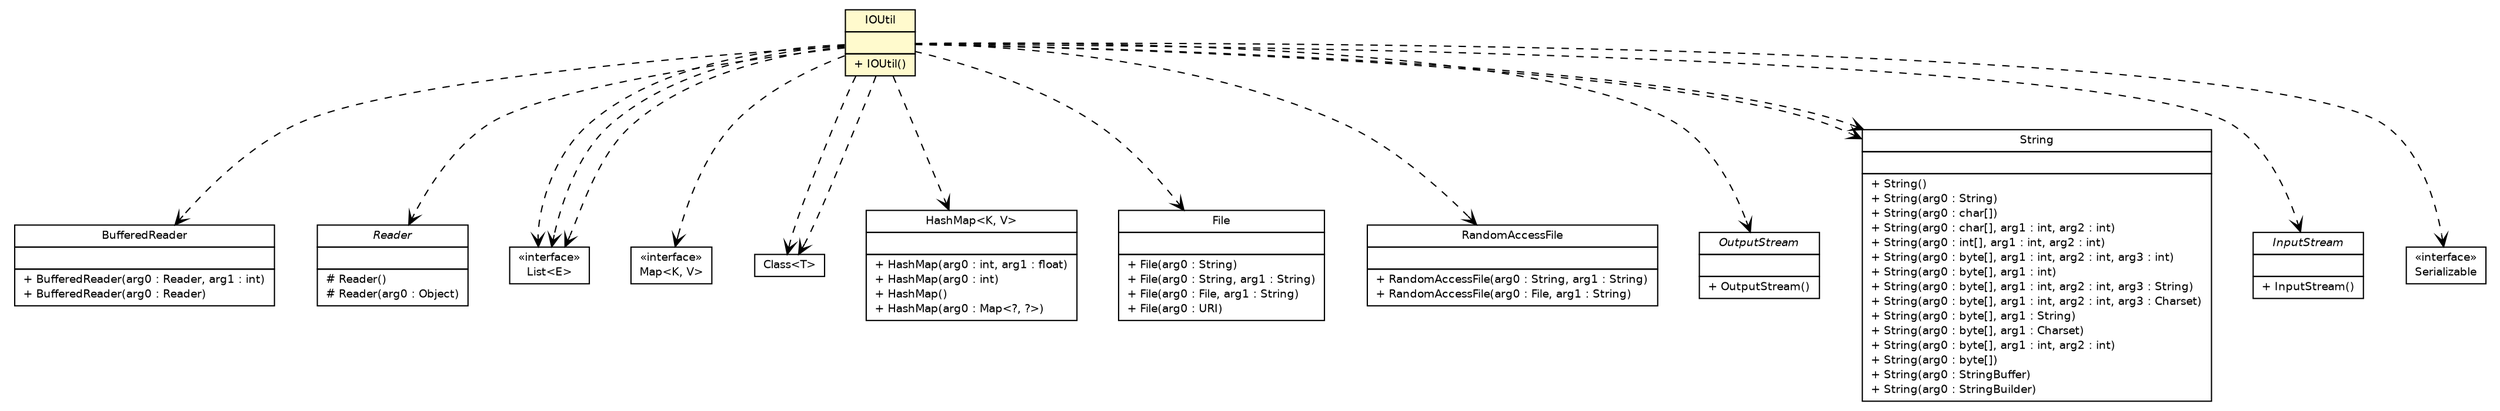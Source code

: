 #!/usr/local/bin/dot
#
# Class diagram 
# Generated by UmlGraph version 4.6 (http://www.spinellis.gr/sw/umlgraph)
#

digraph G {
	edge [fontname="Helvetica",fontsize=10,labelfontname="Helvetica",labelfontsize=10];
	node [fontname="Helvetica",fontsize=10,shape=plaintext];
	// org.soul.treeSplit.IOUtil
	c7109 [label=<<table border="0" cellborder="1" cellspacing="0" cellpadding="2" port="p" bgcolor="lemonChiffon" href="./IOUtil.html">
		<tr><td><table border="0" cellspacing="0" cellpadding="1">
			<tr><td> IOUtil </td></tr>
		</table></td></tr>
		<tr><td><table border="0" cellspacing="0" cellpadding="1">
			<tr><td align="left">  </td></tr>
		</table></td></tr>
		<tr><td><table border="0" cellspacing="0" cellpadding="1">
			<tr><td align="left"> + IOUtil() </td></tr>
		</table></td></tr>
		</table>>, fontname="Helvetica", fontcolor="black", fontsize=9.0];
	// org.soul.treeSplit.IOUtil DEPEND java.io.BufferedReader
	c7109:p -> c7142:p [taillabel="", label="", headlabel="", fontname="Helvetica", fontcolor="black", fontsize=10.0, color="black", arrowhead=open, style=dashed];
	// org.soul.treeSplit.IOUtil DEPEND java.io.Reader
	c7109:p -> c7143:p [taillabel="", label="", headlabel="", fontname="Helvetica", fontcolor="black", fontsize=10.0, color="black", arrowhead=open, style=dashed];
	// org.soul.treeSplit.IOUtil DEPEND java.util.List<E>
	c7109:p -> c7144:p [taillabel="", label="", headlabel="", fontname="Helvetica", fontcolor="black", fontsize=10.0, color="black", arrowhead=open, style=dashed];
	// org.soul.treeSplit.IOUtil DEPEND java.util.Map<K, V>
	c7109:p -> c7145:p [taillabel="", label="", headlabel="", fontname="Helvetica", fontcolor="black", fontsize=10.0, color="black", arrowhead=open, style=dashed];
	// org.soul.treeSplit.IOUtil DEPEND java.lang.Class<T>
	c7109:p -> c7161:p [taillabel="", label="", headlabel="", fontname="Helvetica", fontcolor="black", fontsize=10.0, color="black", arrowhead=open, style=dashed];
	// org.soul.treeSplit.IOUtil DEPEND java.util.HashMap<K, V>
	c7109:p -> c7162:p [taillabel="", label="", headlabel="", fontname="Helvetica", fontcolor="black", fontsize=10.0, color="black", arrowhead=open, style=dashed];
	// org.soul.treeSplit.IOUtil DEPEND java.io.File
	c7109:p -> c7163:p [taillabel="", label="", headlabel="", fontname="Helvetica", fontcolor="black", fontsize=10.0, color="black", arrowhead=open, style=dashed];
	// org.soul.treeSplit.IOUtil DEPEND java.io.RandomAccessFile
	c7109:p -> c7167:p [taillabel="", label="", headlabel="", fontname="Helvetica", fontcolor="black", fontsize=10.0, color="black", arrowhead=open, style=dashed];
	// org.soul.treeSplit.IOUtil DEPEND java.util.List<E>
	c7109:p -> c7144:p [taillabel="", label="", headlabel="", fontname="Helvetica", fontcolor="black", fontsize=10.0, color="black", arrowhead=open, style=dashed];
	// org.soul.treeSplit.IOUtil DEPEND java.io.OutputStream
	c7109:p -> c7169:p [taillabel="", label="", headlabel="", fontname="Helvetica", fontcolor="black", fontsize=10.0, color="black", arrowhead=open, style=dashed];
	// org.soul.treeSplit.IOUtil DEPEND java.lang.String
	c7109:p -> c7170:p [taillabel="", label="", headlabel="", fontname="Helvetica", fontcolor="black", fontsize=10.0, color="black", arrowhead=open, style=dashed];
	// org.soul.treeSplit.IOUtil DEPEND java.lang.Class<T>
	c7109:p -> c7161:p [taillabel="", label="", headlabel="", fontname="Helvetica", fontcolor="black", fontsize=10.0, color="black", arrowhead=open, style=dashed];
	// org.soul.treeSplit.IOUtil DEPEND java.io.InputStream
	c7109:p -> c7171:p [taillabel="", label="", headlabel="", fontname="Helvetica", fontcolor="black", fontsize=10.0, color="black", arrowhead=open, style=dashed];
	// org.soul.treeSplit.IOUtil DEPEND java.util.List<E>
	c7109:p -> c7144:p [taillabel="", label="", headlabel="", fontname="Helvetica", fontcolor="black", fontsize=10.0, color="black", arrowhead=open, style=dashed];
	// org.soul.treeSplit.IOUtil DEPEND java.lang.String
	c7109:p -> c7170:p [taillabel="", label="", headlabel="", fontname="Helvetica", fontcolor="black", fontsize=10.0, color="black", arrowhead=open, style=dashed];
	// org.soul.treeSplit.IOUtil DEPEND java.io.Serializable
	c7109:p -> c7172:p [taillabel="", label="", headlabel="", fontname="Helvetica", fontcolor="black", fontsize=10.0, color="black", arrowhead=open, style=dashed];
	// java.io.InputStream
	c7171 [label=<<table border="0" cellborder="1" cellspacing="0" cellpadding="2" port="p" href="http://java.sun.com/j2se/1.4.2/docs/api/java/io/InputStream.html">
		<tr><td><table border="0" cellspacing="0" cellpadding="1">
			<tr><td><font face="Helvetica-Oblique"> InputStream </font></td></tr>
		</table></td></tr>
		<tr><td><table border="0" cellspacing="0" cellpadding="1">
			<tr><td align="left">  </td></tr>
		</table></td></tr>
		<tr><td><table border="0" cellspacing="0" cellpadding="1">
			<tr><td align="left"> + InputStream() </td></tr>
		</table></td></tr>
		</table>>, fontname="Helvetica", fontcolor="black", fontsize=9.0];
	// java.io.BufferedReader
	c7142 [label=<<table border="0" cellborder="1" cellspacing="0" cellpadding="2" port="p" href="http://java.sun.com/j2se/1.4.2/docs/api/java/io/BufferedReader.html">
		<tr><td><table border="0" cellspacing="0" cellpadding="1">
			<tr><td> BufferedReader </td></tr>
		</table></td></tr>
		<tr><td><table border="0" cellspacing="0" cellpadding="1">
			<tr><td align="left">  </td></tr>
		</table></td></tr>
		<tr><td><table border="0" cellspacing="0" cellpadding="1">
			<tr><td align="left"> + BufferedReader(arg0 : Reader, arg1 : int) </td></tr>
			<tr><td align="left"> + BufferedReader(arg0 : Reader) </td></tr>
		</table></td></tr>
		</table>>, fontname="Helvetica", fontcolor="black", fontsize=9.0];
	// java.lang.Class<T>
	c7161 [label=<<table border="0" cellborder="1" cellspacing="0" cellpadding="2" port="p" href="http://java.sun.com/j2se/1.4.2/docs/api/java/lang/Class.html">
		<tr><td><table border="0" cellspacing="0" cellpadding="1">
			<tr><td> Class&lt;T&gt; </td></tr>
		</table></td></tr>
		</table>>, fontname="Helvetica", fontcolor="black", fontsize=9.0];
	// java.io.RandomAccessFile
	c7167 [label=<<table border="0" cellborder="1" cellspacing="0" cellpadding="2" port="p" href="http://java.sun.com/j2se/1.4.2/docs/api/java/io/RandomAccessFile.html">
		<tr><td><table border="0" cellspacing="0" cellpadding="1">
			<tr><td> RandomAccessFile </td></tr>
		</table></td></tr>
		<tr><td><table border="0" cellspacing="0" cellpadding="1">
			<tr><td align="left">  </td></tr>
		</table></td></tr>
		<tr><td><table border="0" cellspacing="0" cellpadding="1">
			<tr><td align="left"> + RandomAccessFile(arg0 : String, arg1 : String) </td></tr>
			<tr><td align="left"> + RandomAccessFile(arg0 : File, arg1 : String) </td></tr>
		</table></td></tr>
		</table>>, fontname="Helvetica", fontcolor="black", fontsize=9.0];
	// java.io.Serializable
	c7172 [label=<<table border="0" cellborder="1" cellspacing="0" cellpadding="2" port="p" href="http://java.sun.com/j2se/1.4.2/docs/api/java/io/Serializable.html">
		<tr><td><table border="0" cellspacing="0" cellpadding="1">
			<tr><td> &laquo;interface&raquo; </td></tr>
			<tr><td> Serializable </td></tr>
		</table></td></tr>
		</table>>, fontname="Helvetica", fontcolor="black", fontsize=9.0];
	// java.util.List<E>
	c7144 [label=<<table border="0" cellborder="1" cellspacing="0" cellpadding="2" port="p" href="http://java.sun.com/j2se/1.4.2/docs/api/java/util/List.html">
		<tr><td><table border="0" cellspacing="0" cellpadding="1">
			<tr><td> &laquo;interface&raquo; </td></tr>
			<tr><td> List&lt;E&gt; </td></tr>
		</table></td></tr>
		</table>>, fontname="Helvetica", fontcolor="black", fontsize=9.0];
	// java.util.HashMap<K, V>
	c7162 [label=<<table border="0" cellborder="1" cellspacing="0" cellpadding="2" port="p" href="http://java.sun.com/j2se/1.4.2/docs/api/java/util/HashMap.html">
		<tr><td><table border="0" cellspacing="0" cellpadding="1">
			<tr><td> HashMap&lt;K, V&gt; </td></tr>
		</table></td></tr>
		<tr><td><table border="0" cellspacing="0" cellpadding="1">
			<tr><td align="left">  </td></tr>
		</table></td></tr>
		<tr><td><table border="0" cellspacing="0" cellpadding="1">
			<tr><td align="left"> + HashMap(arg0 : int, arg1 : float) </td></tr>
			<tr><td align="left"> + HashMap(arg0 : int) </td></tr>
			<tr><td align="left"> + HashMap() </td></tr>
			<tr><td align="left"> + HashMap(arg0 : Map&lt;?, ?&gt;) </td></tr>
		</table></td></tr>
		</table>>, fontname="Helvetica", fontcolor="black", fontsize=9.0];
	// java.lang.String
	c7170 [label=<<table border="0" cellborder="1" cellspacing="0" cellpadding="2" port="p" href="http://java.sun.com/j2se/1.4.2/docs/api/java/lang/String.html">
		<tr><td><table border="0" cellspacing="0" cellpadding="1">
			<tr><td> String </td></tr>
		</table></td></tr>
		<tr><td><table border="0" cellspacing="0" cellpadding="1">
			<tr><td align="left">  </td></tr>
		</table></td></tr>
		<tr><td><table border="0" cellspacing="0" cellpadding="1">
			<tr><td align="left"> + String() </td></tr>
			<tr><td align="left"> + String(arg0 : String) </td></tr>
			<tr><td align="left"> + String(arg0 : char[]) </td></tr>
			<tr><td align="left"> + String(arg0 : char[], arg1 : int, arg2 : int) </td></tr>
			<tr><td align="left"> + String(arg0 : int[], arg1 : int, arg2 : int) </td></tr>
			<tr><td align="left"> + String(arg0 : byte[], arg1 : int, arg2 : int, arg3 : int) </td></tr>
			<tr><td align="left"> + String(arg0 : byte[], arg1 : int) </td></tr>
			<tr><td align="left"> + String(arg0 : byte[], arg1 : int, arg2 : int, arg3 : String) </td></tr>
			<tr><td align="left"> + String(arg0 : byte[], arg1 : int, arg2 : int, arg3 : Charset) </td></tr>
			<tr><td align="left"> + String(arg0 : byte[], arg1 : String) </td></tr>
			<tr><td align="left"> + String(arg0 : byte[], arg1 : Charset) </td></tr>
			<tr><td align="left"> + String(arg0 : byte[], arg1 : int, arg2 : int) </td></tr>
			<tr><td align="left"> + String(arg0 : byte[]) </td></tr>
			<tr><td align="left"> + String(arg0 : StringBuffer) </td></tr>
			<tr><td align="left"> + String(arg0 : StringBuilder) </td></tr>
		</table></td></tr>
		</table>>, fontname="Helvetica", fontcolor="black", fontsize=9.0];
	// java.io.File
	c7163 [label=<<table border="0" cellborder="1" cellspacing="0" cellpadding="2" port="p" href="http://java.sun.com/j2se/1.4.2/docs/api/java/io/File.html">
		<tr><td><table border="0" cellspacing="0" cellpadding="1">
			<tr><td> File </td></tr>
		</table></td></tr>
		<tr><td><table border="0" cellspacing="0" cellpadding="1">
			<tr><td align="left">  </td></tr>
		</table></td></tr>
		<tr><td><table border="0" cellspacing="0" cellpadding="1">
			<tr><td align="left"> + File(arg0 : String) </td></tr>
			<tr><td align="left"> + File(arg0 : String, arg1 : String) </td></tr>
			<tr><td align="left"> + File(arg0 : File, arg1 : String) </td></tr>
			<tr><td align="left"> + File(arg0 : URI) </td></tr>
		</table></td></tr>
		</table>>, fontname="Helvetica", fontcolor="black", fontsize=9.0];
	// java.io.Reader
	c7143 [label=<<table border="0" cellborder="1" cellspacing="0" cellpadding="2" port="p" href="http://java.sun.com/j2se/1.4.2/docs/api/java/io/Reader.html">
		<tr><td><table border="0" cellspacing="0" cellpadding="1">
			<tr><td><font face="Helvetica-Oblique"> Reader </font></td></tr>
		</table></td></tr>
		<tr><td><table border="0" cellspacing="0" cellpadding="1">
			<tr><td align="left">  </td></tr>
		</table></td></tr>
		<tr><td><table border="0" cellspacing="0" cellpadding="1">
			<tr><td align="left"> # Reader() </td></tr>
			<tr><td align="left"> # Reader(arg0 : Object) </td></tr>
		</table></td></tr>
		</table>>, fontname="Helvetica", fontcolor="black", fontsize=9.0];
	// java.util.Map<K, V>
	c7145 [label=<<table border="0" cellborder="1" cellspacing="0" cellpadding="2" port="p" href="http://java.sun.com/j2se/1.4.2/docs/api/java/util/Map.html">
		<tr><td><table border="0" cellspacing="0" cellpadding="1">
			<tr><td> &laquo;interface&raquo; </td></tr>
			<tr><td> Map&lt;K, V&gt; </td></tr>
		</table></td></tr>
		</table>>, fontname="Helvetica", fontcolor="black", fontsize=9.0];
	// java.io.OutputStream
	c7169 [label=<<table border="0" cellborder="1" cellspacing="0" cellpadding="2" port="p" href="http://java.sun.com/j2se/1.4.2/docs/api/java/io/OutputStream.html">
		<tr><td><table border="0" cellspacing="0" cellpadding="1">
			<tr><td><font face="Helvetica-Oblique"> OutputStream </font></td></tr>
		</table></td></tr>
		<tr><td><table border="0" cellspacing="0" cellpadding="1">
			<tr><td align="left">  </td></tr>
		</table></td></tr>
		<tr><td><table border="0" cellspacing="0" cellpadding="1">
			<tr><td align="left"> + OutputStream() </td></tr>
		</table></td></tr>
		</table>>, fontname="Helvetica", fontcolor="black", fontsize=9.0];
}


